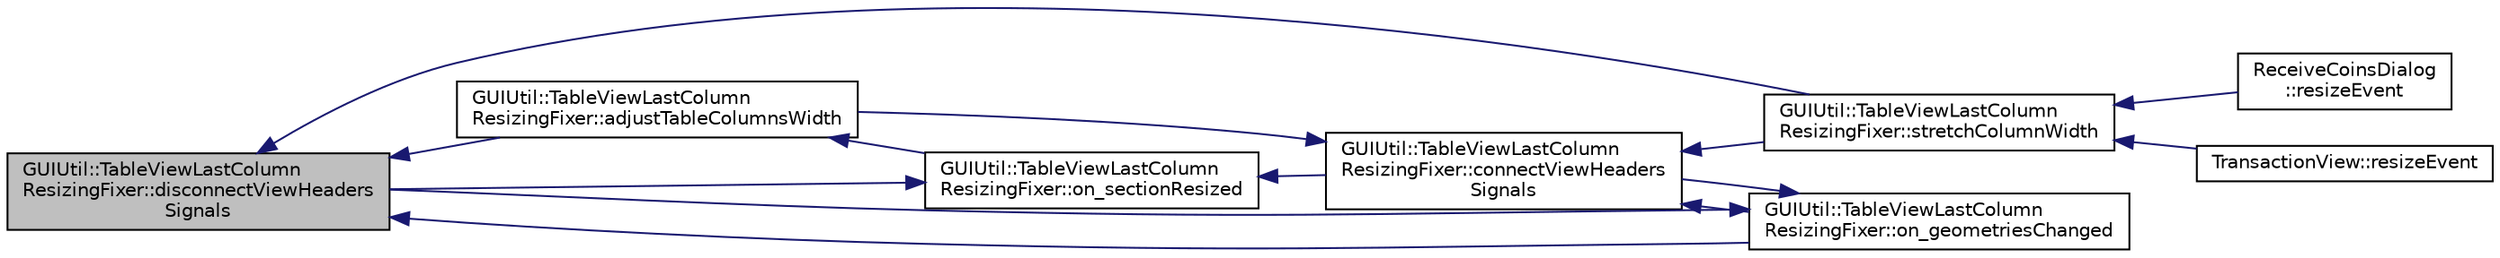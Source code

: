 digraph "GUIUtil::TableViewLastColumnResizingFixer::disconnectViewHeadersSignals"
{
  edge [fontname="Helvetica",fontsize="10",labelfontname="Helvetica",labelfontsize="10"];
  node [fontname="Helvetica",fontsize="10",shape=record];
  rankdir="LR";
  Node42 [label="GUIUtil::TableViewLastColumn\lResizingFixer::disconnectViewHeaders\lSignals",height=0.2,width=0.4,color="black", fillcolor="grey75", style="filled", fontcolor="black"];
  Node42 -> Node43 [dir="back",color="midnightblue",fontsize="10",style="solid",fontname="Helvetica"];
  Node43 [label="GUIUtil::TableViewLastColumn\lResizingFixer::adjustTableColumnsWidth",height=0.2,width=0.4,color="black", fillcolor="white", style="filled",URL="$class_g_u_i_util_1_1_table_view_last_column_resizing_fixer.html#ac5622cca5767d788033fff5d54629d7f"];
  Node43 -> Node44 [dir="back",color="midnightblue",fontsize="10",style="solid",fontname="Helvetica"];
  Node44 [label="GUIUtil::TableViewLastColumn\lResizingFixer::on_sectionResized",height=0.2,width=0.4,color="black", fillcolor="white", style="filled",URL="$class_g_u_i_util_1_1_table_view_last_column_resizing_fixer.html#a31422ff98c30c95c01dba5bbb8ccbcae"];
  Node44 -> Node45 [dir="back",color="midnightblue",fontsize="10",style="solid",fontname="Helvetica"];
  Node45 [label="GUIUtil::TableViewLastColumn\lResizingFixer::connectViewHeaders\lSignals",height=0.2,width=0.4,color="black", fillcolor="white", style="filled",URL="$class_g_u_i_util_1_1_table_view_last_column_resizing_fixer.html#ab01fe3dbf021a9306ec74afda41d6f45"];
  Node45 -> Node43 [dir="back",color="midnightblue",fontsize="10",style="solid",fontname="Helvetica"];
  Node45 -> Node46 [dir="back",color="midnightblue",fontsize="10",style="solid",fontname="Helvetica"];
  Node46 [label="GUIUtil::TableViewLastColumn\lResizingFixer::stretchColumnWidth",height=0.2,width=0.4,color="black", fillcolor="white", style="filled",URL="$class_g_u_i_util_1_1_table_view_last_column_resizing_fixer.html#a89971ed347cf9d25e02cfb7d9c7e3ca6"];
  Node46 -> Node47 [dir="back",color="midnightblue",fontsize="10",style="solid",fontname="Helvetica"];
  Node47 [label="ReceiveCoinsDialog\l::resizeEvent",height=0.2,width=0.4,color="black", fillcolor="white", style="filled",URL="$class_receive_coins_dialog.html#a8ebec2144a935622b4a33c57601a8868"];
  Node46 -> Node48 [dir="back",color="midnightblue",fontsize="10",style="solid",fontname="Helvetica"];
  Node48 [label="TransactionView::resizeEvent",height=0.2,width=0.4,color="black", fillcolor="white", style="filled",URL="$class_transaction_view.html#a6bcc05526bc111b4299d32d882f633b8"];
  Node45 -> Node49 [dir="back",color="midnightblue",fontsize="10",style="solid",fontname="Helvetica"];
  Node49 [label="GUIUtil::TableViewLastColumn\lResizingFixer::on_geometriesChanged",height=0.2,width=0.4,color="black", fillcolor="white", style="filled",URL="$class_g_u_i_util_1_1_table_view_last_column_resizing_fixer.html#a93f3b32cf06688099875a1c9d2df57f2"];
  Node49 -> Node45 [dir="back",color="midnightblue",fontsize="10",style="solid",fontname="Helvetica"];
  Node49 -> Node42 [dir="back",color="midnightblue",fontsize="10",style="solid",fontname="Helvetica"];
  Node44 -> Node42 [dir="back",color="midnightblue",fontsize="10",style="solid",fontname="Helvetica"];
  Node42 -> Node46 [dir="back",color="midnightblue",fontsize="10",style="solid",fontname="Helvetica"];
  Node42 -> Node49 [dir="back",color="midnightblue",fontsize="10",style="solid",fontname="Helvetica"];
}
